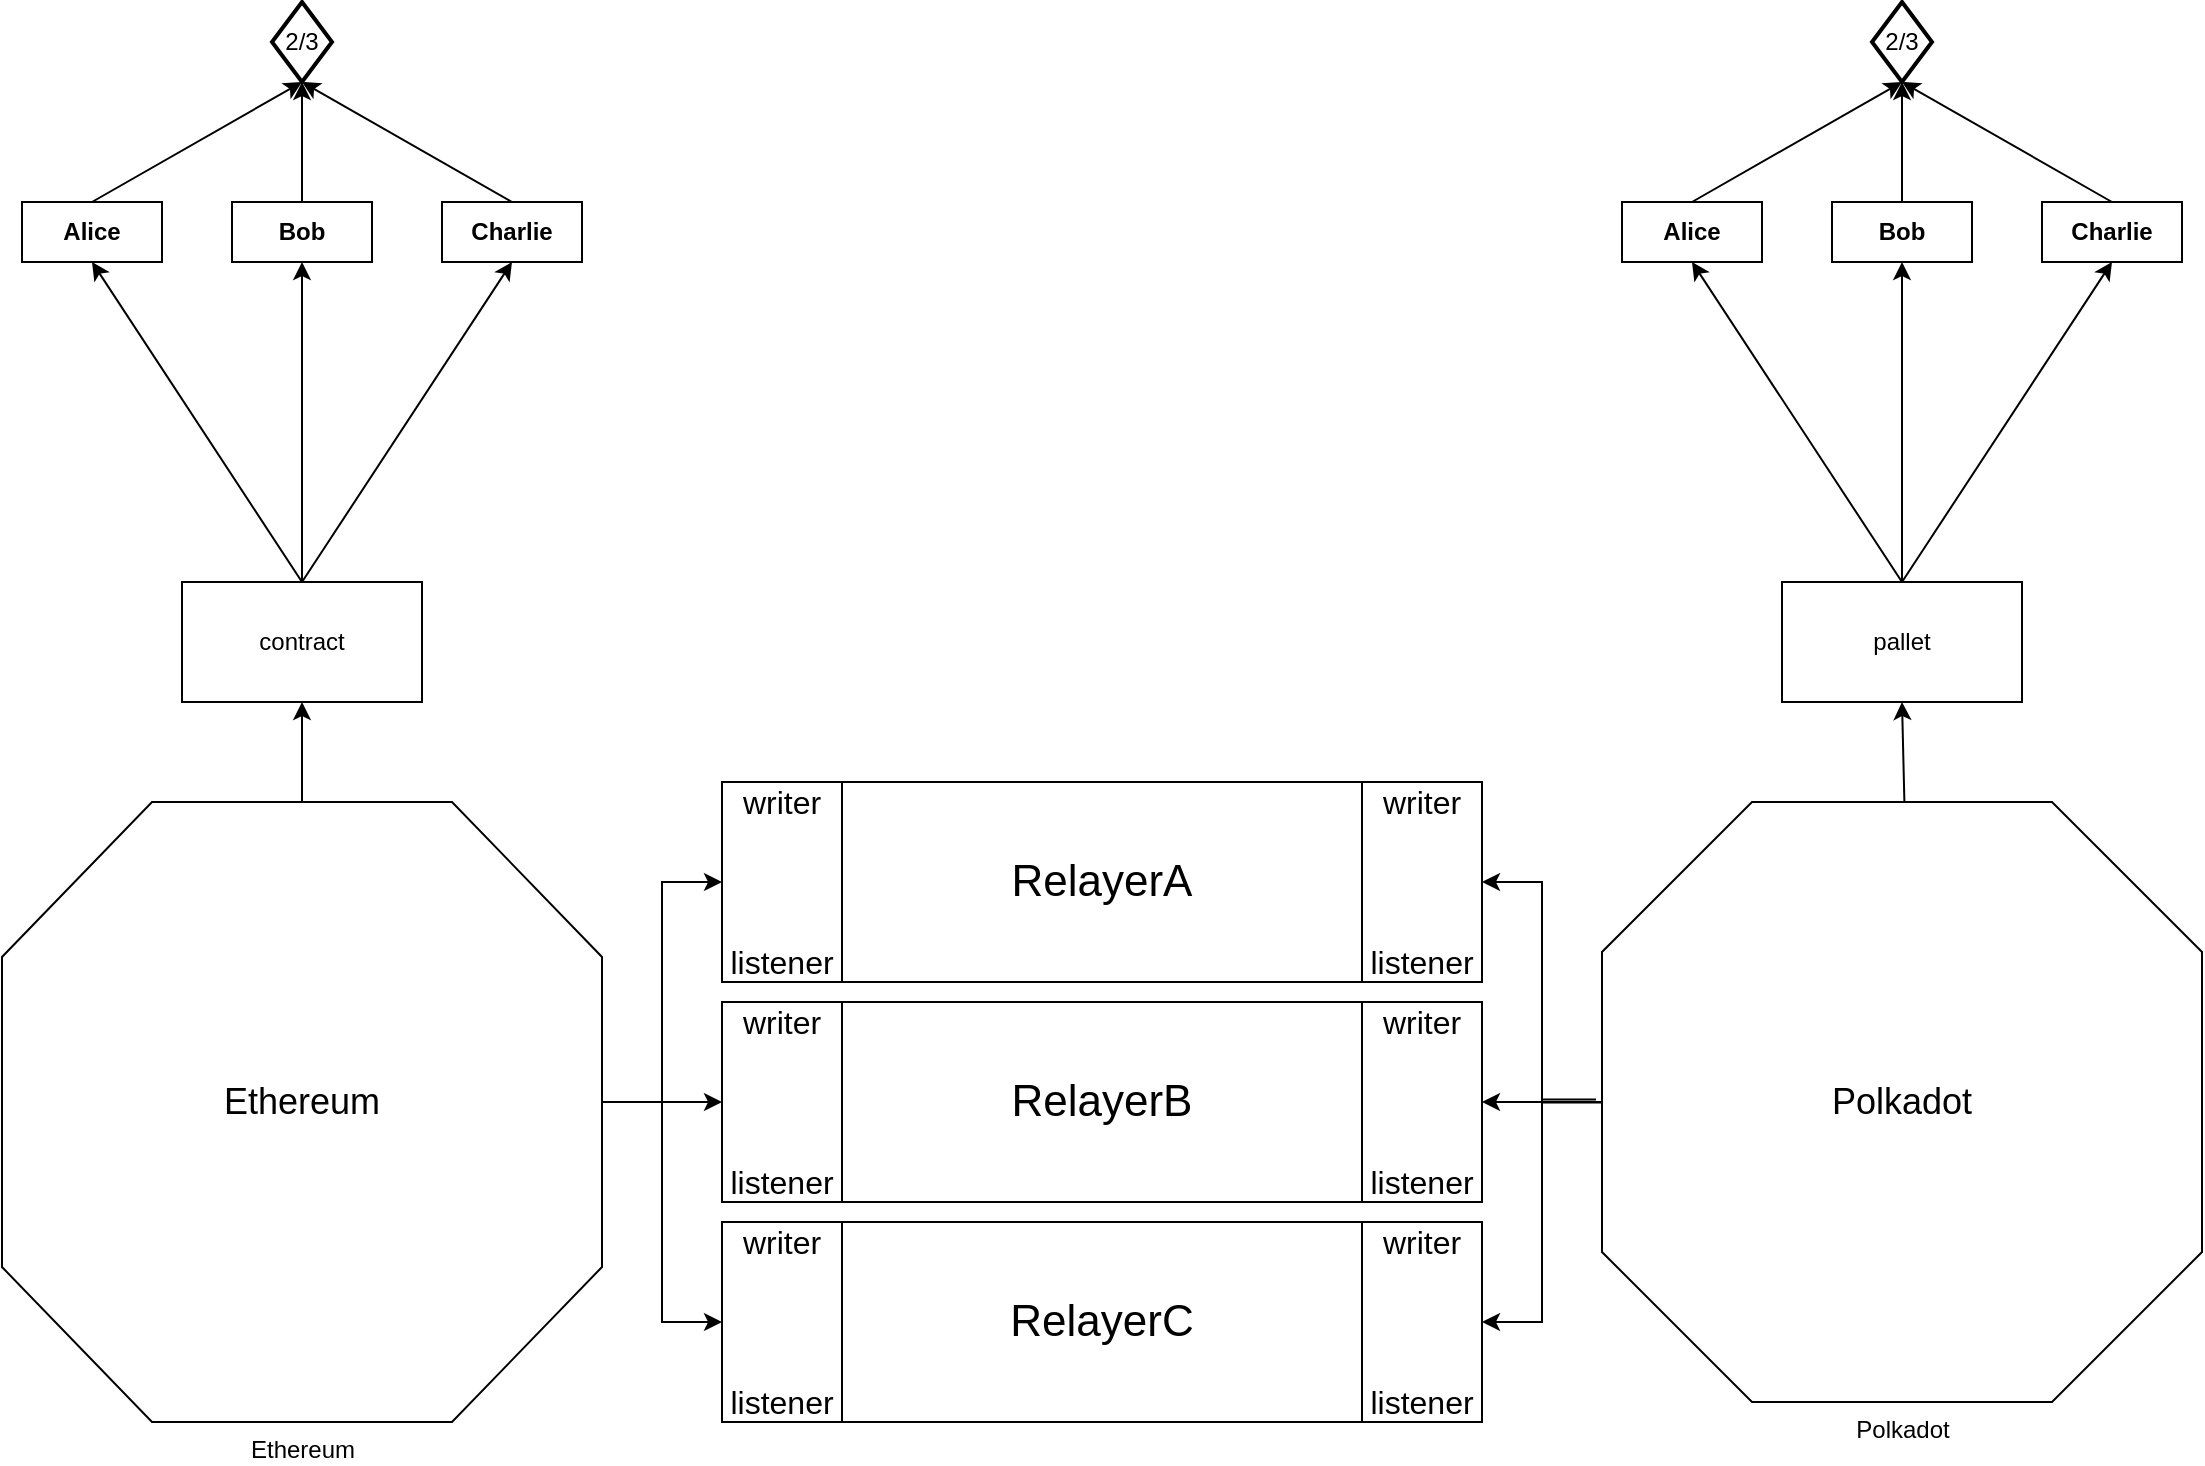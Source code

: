 <mxfile version="14.6.11" type="github">
  <diagram id="P7GycEMNmJ9JlGjv8IgR" name="第 1 页">
    <mxGraphModel dx="2404" dy="2109" grid="1" gridSize="10" guides="1" tooltips="1" connect="1" arrows="1" fold="1" page="1" pageScale="1" pageWidth="827" pageHeight="1169" math="0" shadow="0">
      <root>
        <mxCell id="0" />
        <mxCell id="1" parent="0" />
        <mxCell id="PVO-l5OE1TBbHevKNnlY-11" value="" style="edgeStyle=orthogonalEdgeStyle;rounded=0;orthogonalLoop=1;jettySize=auto;html=1;" parent="1" source="PVO-l5OE1TBbHevKNnlY-1" target="PVO-l5OE1TBbHevKNnlY-4" edge="1">
          <mxGeometry relative="1" as="geometry">
            <Array as="points">
              <mxPoint x="200" y="510" />
              <mxPoint x="200" y="400" />
            </Array>
          </mxGeometry>
        </mxCell>
        <mxCell id="PVO-l5OE1TBbHevKNnlY-1" value="Ethereum" style="verticalLabelPosition=bottom;verticalAlign=top;html=1;shape=mxgraph.basic.polygon;polyCoords=[[0.25,0],[0.75,0],[1,0.25],[1,0.75],[0.75,1],[0.25,1],[0,0.75],[0,0.25]];polyline=0;" parent="1" vertex="1">
          <mxGeometry x="-130" y="360" width="300" height="310" as="geometry" />
        </mxCell>
        <mxCell id="PVO-l5OE1TBbHevKNnlY-10" value="" style="edgeStyle=orthogonalEdgeStyle;rounded=0;orthogonalLoop=1;jettySize=auto;html=1;" parent="1" source="PVO-l5OE1TBbHevKNnlY-2" target="PVO-l5OE1TBbHevKNnlY-4" edge="1">
          <mxGeometry relative="1" as="geometry" />
        </mxCell>
        <mxCell id="PVO-l5OE1TBbHevKNnlY-2" value="Polkadot" style="verticalLabelPosition=bottom;verticalAlign=top;html=1;shape=mxgraph.basic.polygon;polyCoords=[[0.25,0],[0.75,0],[1,0.25],[1,0.75],[0.75,1],[0.25,1],[0,0.75],[0,0.25]];polyline=0;" parent="1" vertex="1">
          <mxGeometry x="670" y="360" width="300" height="300" as="geometry" />
        </mxCell>
        <mxCell id="PVO-l5OE1TBbHevKNnlY-19" value="" style="rounded=0;orthogonalLoop=1;jettySize=auto;html=1;exitX=0.5;exitY=0;exitDx=0;exitDy=0;exitPerimeter=0;entryX=0.5;entryY=1;entryDx=0;entryDy=0;" parent="1" source="PVO-l5OE1TBbHevKNnlY-1" target="BRxGmtrOpBgp_mXMhyEP-1" edge="1">
          <mxGeometry relative="1" as="geometry">
            <mxPoint x="170" y="260" as="targetPoint" />
          </mxGeometry>
        </mxCell>
        <mxCell id="PVO-l5OE1TBbHevKNnlY-4" value="&lt;font style=&quot;font-size: 22px&quot;&gt;RelayerA&lt;/font&gt;" style="shape=process;whiteSpace=wrap;html=1;backgroundOutline=1;size=0.158;" parent="1" vertex="1">
          <mxGeometry x="230" y="350" width="380" height="100" as="geometry" />
        </mxCell>
        <mxCell id="PVO-l5OE1TBbHevKNnlY-5" value="listener" style="text;html=1;strokeColor=none;fillColor=none;align=center;verticalAlign=middle;whiteSpace=wrap;rounded=0;fontSize=16;" parent="1" vertex="1">
          <mxGeometry x="240" y="430" width="40" height="20" as="geometry" />
        </mxCell>
        <mxCell id="PVO-l5OE1TBbHevKNnlY-6" value="listener" style="text;html=1;strokeColor=none;fillColor=none;align=center;verticalAlign=middle;whiteSpace=wrap;rounded=0;fontSize=16;" parent="1" vertex="1">
          <mxGeometry x="560" y="430" width="40" height="20" as="geometry" />
        </mxCell>
        <mxCell id="PVO-l5OE1TBbHevKNnlY-7" value="writer" style="text;html=1;strokeColor=none;fillColor=none;align=center;verticalAlign=middle;whiteSpace=wrap;rounded=0;fontSize=16;" parent="1" vertex="1">
          <mxGeometry x="240" y="350" width="40" height="20" as="geometry" />
        </mxCell>
        <mxCell id="PVO-l5OE1TBbHevKNnlY-8" value="writer" style="text;html=1;strokeColor=none;fillColor=none;align=center;verticalAlign=middle;whiteSpace=wrap;rounded=0;fontSize=16;" parent="1" vertex="1">
          <mxGeometry x="560" y="350" width="40" height="20" as="geometry" />
        </mxCell>
        <mxCell id="PVO-l5OE1TBbHevKNnlY-22" value="" style="rounded=0;orthogonalLoop=1;jettySize=auto;html=1;entryX=0.5;entryY=1;entryDx=0;entryDy=0;exitX=0.504;exitY=0;exitDx=0;exitDy=0;exitPerimeter=0;" parent="1" source="PVO-l5OE1TBbHevKNnlY-2" target="BRxGmtrOpBgp_mXMhyEP-26" edge="1">
          <mxGeometry relative="1" as="geometry">
            <mxPoint x="589" y="350" as="sourcePoint" />
            <mxPoint x="589.04" y="256" as="targetPoint" />
          </mxGeometry>
        </mxCell>
        <mxCell id="PVO-l5OE1TBbHevKNnlY-54" style="edgeStyle=none;rounded=0;orthogonalLoop=1;jettySize=auto;html=1;exitX=0.5;exitY=0;exitDx=0;exitDy=0;exitPerimeter=0;entryX=0.5;entryY=1;entryDx=0;entryDy=0;entryPerimeter=0;" parent="1" target="PVO-l5OE1TBbHevKNnlY-48" edge="1">
          <mxGeometry relative="1" as="geometry">
            <mxPoint x="20" as="targetPoint" />
            <mxPoint x="20" y="60" as="sourcePoint" />
          </mxGeometry>
        </mxCell>
        <mxCell id="PVO-l5OE1TBbHevKNnlY-25" value="" style="endArrow=classic;html=1;entryX=0.5;entryY=0.5;entryDx=0;entryDy=0;entryPerimeter=0;exitX=0.5;exitY=0;exitDx=0;exitDy=0;" parent="1" source="BRxGmtrOpBgp_mXMhyEP-1" edge="1">
          <mxGeometry width="50" height="50" relative="1" as="geometry">
            <mxPoint x="35" y="196" as="sourcePoint" />
            <mxPoint x="20" y="90" as="targetPoint" />
          </mxGeometry>
        </mxCell>
        <mxCell id="PVO-l5OE1TBbHevKNnlY-55" style="edgeStyle=none;rounded=0;orthogonalLoop=1;jettySize=auto;html=1;exitX=0.5;exitY=0;exitDx=0;exitDy=0;exitPerimeter=0;entryX=0.5;entryY=1;entryDx=0;entryDy=0;entryPerimeter=0;" parent="1" target="PVO-l5OE1TBbHevKNnlY-48" edge="1">
          <mxGeometry relative="1" as="geometry">
            <mxPoint x="125" y="60" as="sourcePoint" />
          </mxGeometry>
        </mxCell>
        <mxCell id="PVO-l5OE1TBbHevKNnlY-28" value="" style="endArrow=classic;html=1;entryX=0.5;entryY=0.5;entryDx=0;entryDy=0;entryPerimeter=0;exitX=0.5;exitY=0;exitDx=0;exitDy=0;" parent="1" source="BRxGmtrOpBgp_mXMhyEP-1" edge="1">
          <mxGeometry width="50" height="50" relative="1" as="geometry">
            <mxPoint x="80" y="250" as="sourcePoint" />
            <mxPoint x="125" y="90" as="targetPoint" />
          </mxGeometry>
        </mxCell>
        <mxCell id="PVO-l5OE1TBbHevKNnlY-53" style="edgeStyle=none;rounded=0;orthogonalLoop=1;jettySize=auto;html=1;exitX=0.5;exitY=0;exitDx=0;exitDy=0;exitPerimeter=0;entryX=0.5;entryY=1;entryDx=0;entryDy=0;entryPerimeter=0;" parent="1" target="PVO-l5OE1TBbHevKNnlY-48" edge="1">
          <mxGeometry relative="1" as="geometry">
            <mxPoint x="-85" y="60" as="sourcePoint" />
          </mxGeometry>
        </mxCell>
        <mxCell id="PVO-l5OE1TBbHevKNnlY-30" value="" style="endArrow=classic;html=1;entryX=0.5;entryY=0.5;entryDx=0;entryDy=0;entryPerimeter=0;exitX=0.5;exitY=0;exitDx=0;exitDy=0;" parent="1" source="BRxGmtrOpBgp_mXMhyEP-1" edge="1">
          <mxGeometry width="50" height="50" relative="1" as="geometry">
            <mxPoint x="-10" y="200" as="sourcePoint" />
            <mxPoint x="-85" y="90" as="targetPoint" />
          </mxGeometry>
        </mxCell>
        <mxCell id="PVO-l5OE1TBbHevKNnlY-48" value="2/3" style="strokeWidth=2;html=1;shape=mxgraph.flowchart.decision;whiteSpace=wrap;" parent="1" vertex="1">
          <mxGeometry x="5" y="-40" width="30" height="40" as="geometry" />
        </mxCell>
        <mxCell id="BRxGmtrOpBgp_mXMhyEP-1" value="contract" style="whiteSpace=wrap;html=1;" parent="1" vertex="1">
          <mxGeometry x="-40" y="250" width="120" height="60" as="geometry" />
        </mxCell>
        <mxCell id="BRxGmtrOpBgp_mXMhyEP-18" value="" style="endArrow=classic;html=1;entryX=0.5;entryY=0.5;entryDx=0;entryDy=0;entryPerimeter=0;exitX=0.5;exitY=0;exitDx=0;exitDy=0;" parent="1" source="BRxGmtrOpBgp_mXMhyEP-26" edge="1">
          <mxGeometry width="50" height="50" relative="1" as="geometry">
            <mxPoint x="835" y="136" as="sourcePoint" />
            <mxPoint x="820" y="90" as="targetPoint" />
          </mxGeometry>
        </mxCell>
        <mxCell id="BRxGmtrOpBgp_mXMhyEP-21" value="" style="endArrow=classic;html=1;entryX=0.5;entryY=0.5;entryDx=0;entryDy=0;entryPerimeter=0;exitX=0.5;exitY=0;exitDx=0;exitDy=0;" parent="1" source="BRxGmtrOpBgp_mXMhyEP-26" edge="1">
          <mxGeometry width="50" height="50" relative="1" as="geometry">
            <mxPoint x="880" y="190" as="sourcePoint" />
            <mxPoint x="925" y="90" as="targetPoint" />
          </mxGeometry>
        </mxCell>
        <mxCell id="BRxGmtrOpBgp_mXMhyEP-24" value="" style="endArrow=classic;html=1;entryX=0.5;entryY=0.5;entryDx=0;entryDy=0;entryPerimeter=0;exitX=0.5;exitY=0;exitDx=0;exitDy=0;" parent="1" source="BRxGmtrOpBgp_mXMhyEP-26" edge="1">
          <mxGeometry width="50" height="50" relative="1" as="geometry">
            <mxPoint x="790" y="140" as="sourcePoint" />
            <mxPoint x="715" y="90" as="targetPoint" />
          </mxGeometry>
        </mxCell>
        <mxCell id="BRxGmtrOpBgp_mXMhyEP-26" value="pallet" style="whiteSpace=wrap;html=1;" parent="1" vertex="1">
          <mxGeometry x="760" y="250" width="120" height="60" as="geometry" />
        </mxCell>
        <mxCell id="BRxGmtrOpBgp_mXMhyEP-29" value="&lt;font style=&quot;font-size: 22px&quot;&gt;RelayerB&lt;/font&gt;" style="shape=process;whiteSpace=wrap;html=1;backgroundOutline=1;size=0.158;" parent="1" vertex="1">
          <mxGeometry x="230" y="460" width="380" height="100" as="geometry" />
        </mxCell>
        <mxCell id="BRxGmtrOpBgp_mXMhyEP-30" value="listener" style="text;html=1;strokeColor=none;fillColor=none;align=center;verticalAlign=middle;whiteSpace=wrap;rounded=0;fontSize=16;" parent="1" vertex="1">
          <mxGeometry x="240" y="540" width="40" height="20" as="geometry" />
        </mxCell>
        <mxCell id="BRxGmtrOpBgp_mXMhyEP-31" value="listener" style="text;html=1;strokeColor=none;fillColor=none;align=center;verticalAlign=middle;whiteSpace=wrap;rounded=0;fontSize=16;" parent="1" vertex="1">
          <mxGeometry x="560" y="540" width="40" height="20" as="geometry" />
        </mxCell>
        <mxCell id="BRxGmtrOpBgp_mXMhyEP-32" value="writer" style="text;html=1;strokeColor=none;fillColor=none;align=center;verticalAlign=middle;whiteSpace=wrap;rounded=0;fontSize=16;" parent="1" vertex="1">
          <mxGeometry x="240" y="460" width="40" height="20" as="geometry" />
        </mxCell>
        <mxCell id="BRxGmtrOpBgp_mXMhyEP-33" value="writer" style="text;html=1;strokeColor=none;fillColor=none;align=center;verticalAlign=middle;whiteSpace=wrap;rounded=0;fontSize=16;" parent="1" vertex="1">
          <mxGeometry x="560" y="460" width="40" height="20" as="geometry" />
        </mxCell>
        <mxCell id="BRxGmtrOpBgp_mXMhyEP-34" value="&lt;font style=&quot;font-size: 22px&quot;&gt;RelayerC&lt;/font&gt;" style="shape=process;whiteSpace=wrap;html=1;backgroundOutline=1;size=0.158;" parent="1" vertex="1">
          <mxGeometry x="230" y="570" width="380" height="100" as="geometry" />
        </mxCell>
        <mxCell id="BRxGmtrOpBgp_mXMhyEP-35" value="listener" style="text;html=1;strokeColor=none;fillColor=none;align=center;verticalAlign=middle;whiteSpace=wrap;rounded=0;fontSize=16;" parent="1" vertex="1">
          <mxGeometry x="240" y="650" width="40" height="20" as="geometry" />
        </mxCell>
        <mxCell id="BRxGmtrOpBgp_mXMhyEP-36" value="listener" style="text;html=1;strokeColor=none;fillColor=none;align=center;verticalAlign=middle;whiteSpace=wrap;rounded=0;fontSize=16;" parent="1" vertex="1">
          <mxGeometry x="560" y="650" width="40" height="20" as="geometry" />
        </mxCell>
        <mxCell id="BRxGmtrOpBgp_mXMhyEP-37" value="writer" style="text;html=1;strokeColor=none;fillColor=none;align=center;verticalAlign=middle;whiteSpace=wrap;rounded=0;fontSize=16;" parent="1" vertex="1">
          <mxGeometry x="240" y="570" width="40" height="20" as="geometry" />
        </mxCell>
        <mxCell id="BRxGmtrOpBgp_mXMhyEP-38" value="writer" style="text;html=1;strokeColor=none;fillColor=none;align=center;verticalAlign=middle;whiteSpace=wrap;rounded=0;fontSize=16;" parent="1" vertex="1">
          <mxGeometry x="560" y="570" width="40" height="20" as="geometry" />
        </mxCell>
        <mxCell id="BRxGmtrOpBgp_mXMhyEP-39" value="" style="edgeStyle=orthogonalEdgeStyle;rounded=0;orthogonalLoop=1;jettySize=auto;html=1;entryX=1;entryY=0.5;entryDx=0;entryDy=0;exitX=-0.01;exitY=0.496;exitDx=0;exitDy=0;exitPerimeter=0;" parent="1" source="PVO-l5OE1TBbHevKNnlY-2" target="BRxGmtrOpBgp_mXMhyEP-29" edge="1">
          <mxGeometry relative="1" as="geometry">
            <mxPoint x="680" y="510" as="sourcePoint" />
            <mxPoint x="620.0" y="410" as="targetPoint" />
          </mxGeometry>
        </mxCell>
        <mxCell id="BRxGmtrOpBgp_mXMhyEP-40" value="" style="edgeStyle=orthogonalEdgeStyle;rounded=0;orthogonalLoop=1;jettySize=auto;html=1;entryX=1;entryY=0.5;entryDx=0;entryDy=0;exitX=-0.001;exitY=0.501;exitDx=0;exitDy=0;exitPerimeter=0;" parent="1" source="PVO-l5OE1TBbHevKNnlY-2" target="BRxGmtrOpBgp_mXMhyEP-34" edge="1">
          <mxGeometry relative="1" as="geometry">
            <mxPoint x="680" y="510.029" as="sourcePoint" />
            <mxPoint x="620" y="410.029" as="targetPoint" />
          </mxGeometry>
        </mxCell>
        <mxCell id="BRxGmtrOpBgp_mXMhyEP-41" value="" style="rounded=0;orthogonalLoop=1;jettySize=auto;html=1;entryX=0;entryY=0.5;entryDx=0;entryDy=0;" parent="1" target="BRxGmtrOpBgp_mXMhyEP-29" edge="1">
          <mxGeometry relative="1" as="geometry">
            <mxPoint x="170" y="510" as="sourcePoint" />
            <mxPoint x="240.0" y="410.034" as="targetPoint" />
          </mxGeometry>
        </mxCell>
        <mxCell id="BRxGmtrOpBgp_mXMhyEP-43" value="" style="rounded=0;orthogonalLoop=1;jettySize=auto;html=1;entryX=0;entryY=0.5;entryDx=0;entryDy=0;edgeStyle=orthogonalEdgeStyle;" parent="1" target="BRxGmtrOpBgp_mXMhyEP-34" edge="1">
          <mxGeometry relative="1" as="geometry">
            <mxPoint x="170" y="510" as="sourcePoint" />
            <mxPoint x="240" y="399.999" as="targetPoint" />
            <Array as="points">
              <mxPoint x="200" y="510" />
              <mxPoint x="200" y="620" />
            </Array>
          </mxGeometry>
        </mxCell>
        <mxCell id="BRxGmtrOpBgp_mXMhyEP-45" value="&lt;font style=&quot;font-size: 18px&quot;&gt;Ethereum&lt;/font&gt;" style="text;html=1;strokeColor=none;fillColor=none;align=center;verticalAlign=middle;whiteSpace=wrap;rounded=0;" parent="1" vertex="1">
          <mxGeometry y="500" width="40" height="20" as="geometry" />
        </mxCell>
        <mxCell id="BRxGmtrOpBgp_mXMhyEP-47" value="&lt;font style=&quot;font-size: 18px&quot;&gt;Polkadot&lt;/font&gt;" style="text;html=1;strokeColor=none;fillColor=none;align=center;verticalAlign=middle;whiteSpace=wrap;rounded=0;strokeWidth=2;" parent="1" vertex="1">
          <mxGeometry x="800" y="500" width="40" height="20" as="geometry" />
        </mxCell>
        <mxCell id="VwNcIQA9FKeMpbYlQkS0-1" value="Alice" style="rounded=0;whiteSpace=wrap;html=1;fontStyle=1" vertex="1" parent="1">
          <mxGeometry x="-120" y="60" width="70" height="30" as="geometry" />
        </mxCell>
        <mxCell id="VwNcIQA9FKeMpbYlQkS0-3" value="Bob" style="rounded=0;whiteSpace=wrap;html=1;fontStyle=1" vertex="1" parent="1">
          <mxGeometry x="-15" y="60" width="70" height="30" as="geometry" />
        </mxCell>
        <mxCell id="VwNcIQA9FKeMpbYlQkS0-4" value="Charlie" style="rounded=0;whiteSpace=wrap;html=1;fontStyle=1" vertex="1" parent="1">
          <mxGeometry x="90" y="60" width="70" height="30" as="geometry" />
        </mxCell>
        <mxCell id="VwNcIQA9FKeMpbYlQkS0-5" style="edgeStyle=none;rounded=0;orthogonalLoop=1;jettySize=auto;html=1;exitX=0.5;exitY=0;exitDx=0;exitDy=0;exitPerimeter=0;entryX=0.5;entryY=1;entryDx=0;entryDy=0;entryPerimeter=0;" edge="1" parent="1" target="VwNcIQA9FKeMpbYlQkS0-8">
          <mxGeometry relative="1" as="geometry">
            <mxPoint x="820" as="targetPoint" />
            <mxPoint x="820" y="60" as="sourcePoint" />
          </mxGeometry>
        </mxCell>
        <mxCell id="VwNcIQA9FKeMpbYlQkS0-6" style="edgeStyle=none;rounded=0;orthogonalLoop=1;jettySize=auto;html=1;exitX=0.5;exitY=0;exitDx=0;exitDy=0;exitPerimeter=0;entryX=0.5;entryY=1;entryDx=0;entryDy=0;entryPerimeter=0;" edge="1" parent="1" target="VwNcIQA9FKeMpbYlQkS0-8">
          <mxGeometry relative="1" as="geometry">
            <mxPoint x="925" y="60" as="sourcePoint" />
          </mxGeometry>
        </mxCell>
        <mxCell id="VwNcIQA9FKeMpbYlQkS0-7" style="edgeStyle=none;rounded=0;orthogonalLoop=1;jettySize=auto;html=1;exitX=0.5;exitY=0;exitDx=0;exitDy=0;exitPerimeter=0;entryX=0.5;entryY=1;entryDx=0;entryDy=0;entryPerimeter=0;" edge="1" parent="1" target="VwNcIQA9FKeMpbYlQkS0-8">
          <mxGeometry relative="1" as="geometry">
            <mxPoint x="715" y="60" as="sourcePoint" />
          </mxGeometry>
        </mxCell>
        <mxCell id="VwNcIQA9FKeMpbYlQkS0-8" value="2/3" style="strokeWidth=2;html=1;shape=mxgraph.flowchart.decision;whiteSpace=wrap;" vertex="1" parent="1">
          <mxGeometry x="805" y="-40" width="30" height="40" as="geometry" />
        </mxCell>
        <mxCell id="VwNcIQA9FKeMpbYlQkS0-9" value="Alice" style="rounded=0;whiteSpace=wrap;html=1;fontStyle=1" vertex="1" parent="1">
          <mxGeometry x="680" y="60" width="70" height="30" as="geometry" />
        </mxCell>
        <mxCell id="VwNcIQA9FKeMpbYlQkS0-10" value="Bob" style="rounded=0;whiteSpace=wrap;html=1;fontStyle=1" vertex="1" parent="1">
          <mxGeometry x="785" y="60" width="70" height="30" as="geometry" />
        </mxCell>
        <mxCell id="VwNcIQA9FKeMpbYlQkS0-11" value="Charlie" style="rounded=0;whiteSpace=wrap;html=1;fontStyle=1" vertex="1" parent="1">
          <mxGeometry x="890" y="60" width="70" height="30" as="geometry" />
        </mxCell>
      </root>
    </mxGraphModel>
  </diagram>
</mxfile>
